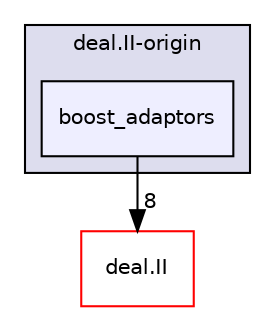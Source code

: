 digraph "include/deal.II-origin/boost_adaptors" {
  compound=true
  node [ fontsize="10", fontname="Helvetica"];
  edge [ labelfontsize="10", labelfontname="Helvetica"];
  subgraph clusterdir_1627ce85bc33b76c4cb222dfe9aeffd7 {
    graph [ bgcolor="#ddddee", pencolor="black", label="deal.II-origin" fontname="Helvetica", fontsize="10", URL="dir_1627ce85bc33b76c4cb222dfe9aeffd7.html"]
  dir_77afec87410f5518c060de355e726621 [shape=box, label="boost_adaptors", style="filled", fillcolor="#eeeeff", pencolor="black", URL="dir_77afec87410f5518c060de355e726621.html"];
  }
  dir_ee90d91a514b839c31faec7a1d916f67 [shape=box label="deal.II" fillcolor="white" style="filled" color="red" URL="dir_ee90d91a514b839c31faec7a1d916f67.html"];
  dir_77afec87410f5518c060de355e726621->dir_ee90d91a514b839c31faec7a1d916f67 [headlabel="8", labeldistance=1.5 headhref="dir_000071_000009.html"];
}
